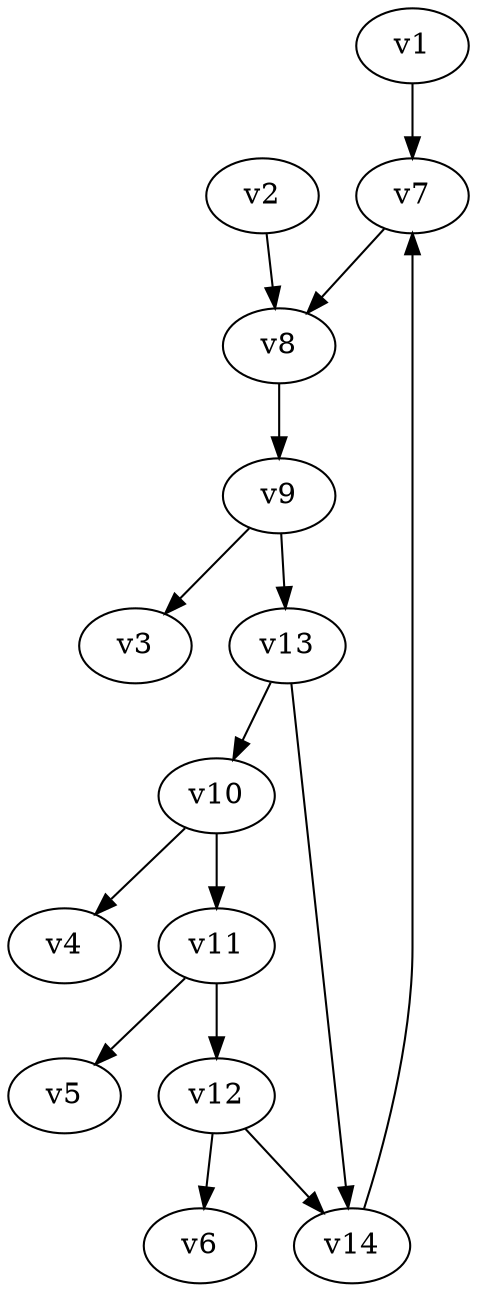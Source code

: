 digraph physical_2L_6photons_0 {
overall_factor=1;
multiplicity_factor=1;
v1;
v2;
v3;
v4;
v5;
v6;
v7 [int_id="V_134"];
v8 [int_id="V_134"];
v9 [int_id="V_134"];
v10 [int_id="V_134"];
v11 [int_id="V_134"];
v12 [int_id="V_134"];
v13 [int_id="V_137"];
v14 [int_id="V_137"];
v1 -> v7 [pdg=22, name=p1, mom=p1];
v2 -> v8 [pdg=22, name=p2, mom=p2];
v9 -> v3 [pdg=22, name=p3, mom=p3];
v10 -> v4 [pdg=22, name=p4, mom=p4];
v11 -> v5 [pdg=22, name=p5, mom=p5];
v12 -> v6 [pdg=22, name=p6, mom=p6];
v7 -> v8 [pdg=6, name=q1];
v13 -> v10 [pdg=6, name=q7, lmb_index=0];
v13 -> v14 [pdg=21, name=q9, lmb_index=1];
v14 -> v7 [pdg=6, name=q8];
v8 -> v9 [pdg=6, name=q2];
v9 -> v13 [pdg=6, name=q3];
v10 -> v11 [pdg=6, name=q4];
v11 -> v12 [pdg=6, name=q5];
v12 -> v14 [pdg=6, name=q6];
}
